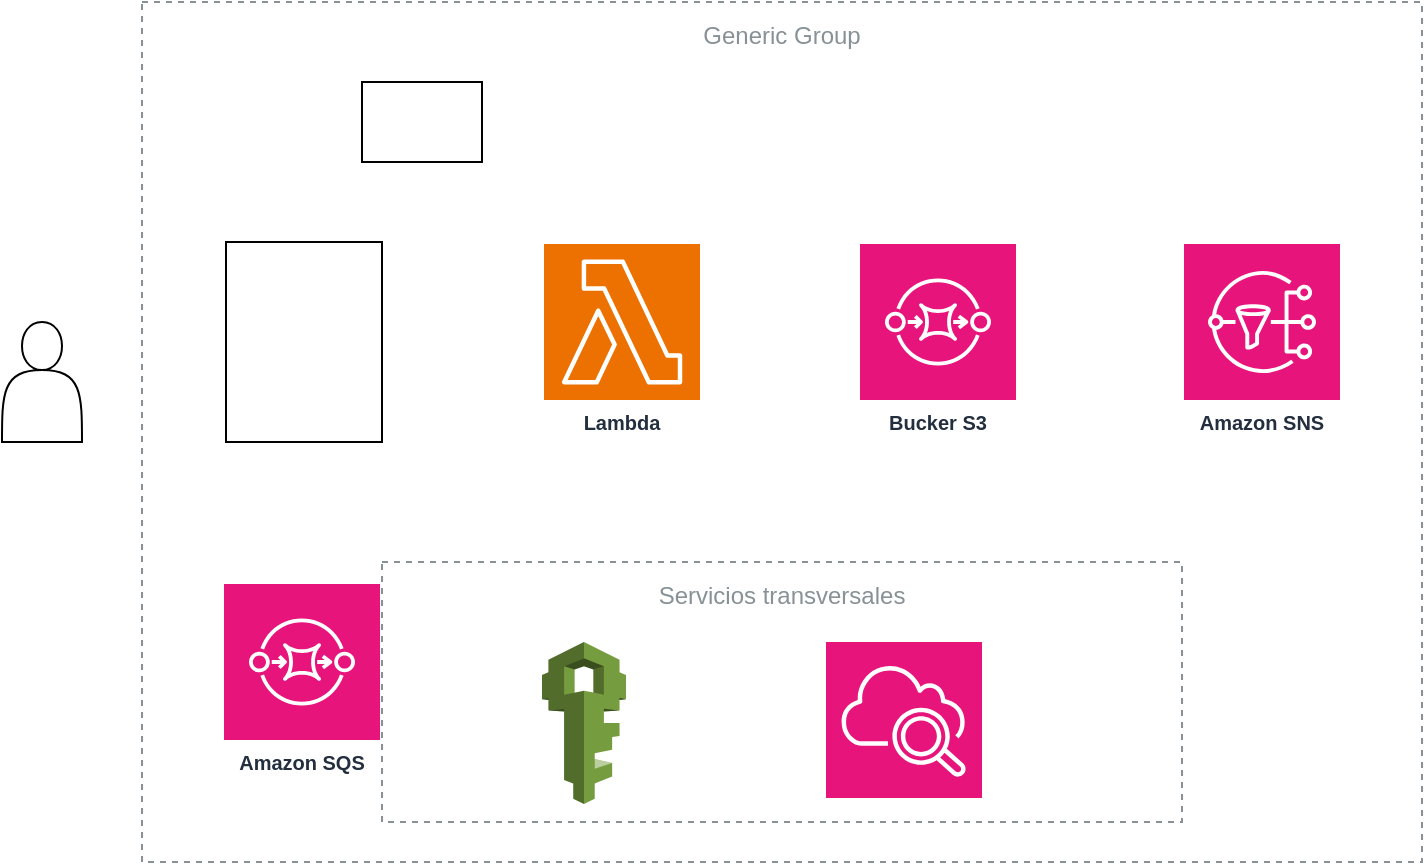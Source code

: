 <mxfile version="24.8.4">
  <diagram name="Página-1" id="q6vjIyBOqwrU2EMw6Zm3">
    <mxGraphModel dx="1354" dy="3046" grid="1" gridSize="10" guides="1" tooltips="1" connect="1" arrows="1" fold="1" page="1" pageScale="1" pageWidth="827" pageHeight="1169" math="0" shadow="0">
      <root>
        <mxCell id="0" />
        <mxCell id="1" parent="0" />
        <mxCell id="qJ5r8cEGt5Bqexi7enRZ-30" value="" style="shape=table;startSize=0;container=1;collapsible=0;childLayout=tableLayout;" vertex="1" parent="1">
          <mxGeometry x="190" y="-2040" width="60" height="40" as="geometry" />
        </mxCell>
        <mxCell id="qJ5r8cEGt5Bqexi7enRZ-31" value="" style="shape=tableRow;horizontal=0;startSize=0;swimlaneHead=0;swimlaneBody=0;strokeColor=inherit;top=0;left=0;bottom=0;right=0;collapsible=0;dropTarget=0;fillColor=none;points=[[0,0.5],[1,0.5]];portConstraint=eastwest;" vertex="1" parent="qJ5r8cEGt5Bqexi7enRZ-30">
          <mxGeometry width="60" height="40" as="geometry" />
        </mxCell>
        <mxCell id="qJ5r8cEGt5Bqexi7enRZ-32" value="" style="shape=partialRectangle;html=1;whiteSpace=wrap;connectable=0;strokeColor=inherit;overflow=hidden;fillColor=none;top=0;left=0;bottom=0;right=0;pointerEvents=1;" vertex="1" parent="qJ5r8cEGt5Bqexi7enRZ-31">
          <mxGeometry width="60" height="40" as="geometry">
            <mxRectangle width="60" height="40" as="alternateBounds" />
          </mxGeometry>
        </mxCell>
        <mxCell id="qJ5r8cEGt5Bqexi7enRZ-2" value="Generic Group" style="outlineConnect=0;gradientColor=none;html=1;whiteSpace=wrap;fontSize=12;fontStyle=0;strokeColor=#879196;fillColor=none;verticalAlign=top;align=center;fontColor=#879196;dashed=1;spacingTop=3;" vertex="1" parent="1">
          <mxGeometry x="80" y="-2080" width="640" height="430" as="geometry" />
        </mxCell>
        <mxCell id="qJ5r8cEGt5Bqexi7enRZ-4" value="Amazon SQS" style="sketch=0;outlineConnect=0;fontColor=#232F3E;gradientColor=none;strokeColor=#ffffff;fillColor=#e7157b;dashed=0;verticalLabelPosition=middle;verticalAlign=bottom;align=center;html=1;whiteSpace=wrap;fontSize=10;fontStyle=1;spacing=3;shape=mxgraph.aws4.productIcon;prIcon=mxgraph.aws4.sqs;" vertex="1" parent="1">
          <mxGeometry x="120" y="-1790" width="80" height="100" as="geometry" />
        </mxCell>
        <mxCell id="qJ5r8cEGt5Bqexi7enRZ-14" value="Lambda" style="sketch=0;outlineConnect=0;fontColor=#232F3E;gradientColor=none;strokeColor=#ffffff;fillColor=#e7157b;dashed=0;verticalLabelPosition=middle;verticalAlign=bottom;align=center;html=1;whiteSpace=wrap;fontSize=10;fontStyle=1;spacing=3;shape=mxgraph.aws4.productIcon;prIcon=mxgraph.aws4.sqs;" vertex="1" parent="1">
          <mxGeometry x="280" y="-1960" width="80" height="100" as="geometry" />
        </mxCell>
        <mxCell id="qJ5r8cEGt5Bqexi7enRZ-15" value="" style="sketch=0;points=[[0,0,0],[0.25,0,0],[0.5,0,0],[0.75,0,0],[1,0,0],[0,1,0],[0.25,1,0],[0.5,1,0],[0.75,1,0],[1,1,0],[0,0.25,0],[0,0.5,0],[0,0.75,0],[1,0.25,0],[1,0.5,0],[1,0.75,0]];outlineConnect=0;fontColor=#232F3E;fillColor=#ED7100;strokeColor=#ffffff;dashed=0;verticalLabelPosition=bottom;verticalAlign=top;align=center;html=1;fontSize=12;fontStyle=0;aspect=fixed;shape=mxgraph.aws4.resourceIcon;resIcon=mxgraph.aws4.lambda;" vertex="1" parent="1">
          <mxGeometry x="281" y="-1959" width="78" height="78" as="geometry" />
        </mxCell>
        <mxCell id="qJ5r8cEGt5Bqexi7enRZ-16" value="Bucker S3" style="sketch=0;outlineConnect=0;fontColor=#232F3E;gradientColor=none;strokeColor=#ffffff;fillColor=#e7157b;dashed=0;verticalLabelPosition=middle;verticalAlign=bottom;align=center;html=1;whiteSpace=wrap;fontSize=10;fontStyle=1;spacing=3;shape=mxgraph.aws4.productIcon;prIcon=mxgraph.aws4.sqs;" vertex="1" parent="1">
          <mxGeometry x="438" y="-1960" width="80" height="100" as="geometry" />
        </mxCell>
        <mxCell id="qJ5r8cEGt5Bqexi7enRZ-18" value="Amazon SNS" style="sketch=0;outlineConnect=0;fontColor=#232F3E;gradientColor=none;strokeColor=#ffffff;fillColor=#e7157b;dashed=0;verticalLabelPosition=middle;verticalAlign=bottom;align=center;html=1;whiteSpace=wrap;fontSize=10;fontStyle=1;spacing=3;shape=mxgraph.aws4.productIcon;prIcon=mxgraph.aws4.sns;" vertex="1" parent="1">
          <mxGeometry x="600" y="-1960" width="80" height="100" as="geometry" />
        </mxCell>
        <mxCell id="qJ5r8cEGt5Bqexi7enRZ-19" value="Servicios transversales" style="outlineConnect=0;gradientColor=none;html=1;whiteSpace=wrap;fontSize=12;fontStyle=0;strokeColor=#879196;fillColor=none;verticalAlign=top;align=center;fontColor=#879196;dashed=1;spacingTop=3;" vertex="1" parent="1">
          <mxGeometry x="200" y="-1800" width="400" height="130" as="geometry" />
        </mxCell>
        <mxCell id="qJ5r8cEGt5Bqexi7enRZ-21" value="" style="outlineConnect=0;dashed=0;verticalLabelPosition=bottom;verticalAlign=top;align=center;html=1;shape=mxgraph.aws3.iam;fillColor=#759C3E;gradientColor=none;" vertex="1" parent="1">
          <mxGeometry x="280" y="-1760" width="42" height="81" as="geometry" />
        </mxCell>
        <mxCell id="qJ5r8cEGt5Bqexi7enRZ-22" value="" style="sketch=0;points=[[0,0,0],[0.25,0,0],[0.5,0,0],[0.75,0,0],[1,0,0],[0,1,0],[0.25,1,0],[0.5,1,0],[0.75,1,0],[1,1,0],[0,0.25,0],[0,0.5,0],[0,0.75,0],[1,0.25,0],[1,0.5,0],[1,0.75,0]];points=[[0,0,0],[0.25,0,0],[0.5,0,0],[0.75,0,0],[1,0,0],[0,1,0],[0.25,1,0],[0.5,1,0],[0.75,1,0],[1,1,0],[0,0.25,0],[0,0.5,0],[0,0.75,0],[1,0.25,0],[1,0.5,0],[1,0.75,0]];outlineConnect=0;fontColor=#232F3E;fillColor=#E7157B;strokeColor=#ffffff;dashed=0;verticalLabelPosition=bottom;verticalAlign=top;align=center;html=1;fontSize=12;fontStyle=0;aspect=fixed;shape=mxgraph.aws4.resourceIcon;resIcon=mxgraph.aws4.cloudwatch_2;" vertex="1" parent="1">
          <mxGeometry x="422" y="-1760" width="78" height="78" as="geometry" />
        </mxCell>
        <mxCell id="qJ5r8cEGt5Bqexi7enRZ-24" value="" style="shape=actor;whiteSpace=wrap;html=1;" vertex="1" parent="1">
          <mxGeometry x="10" y="-1920" width="40" height="60" as="geometry" />
        </mxCell>
        <mxCell id="qJ5r8cEGt5Bqexi7enRZ-28" value="" style="verticalLabelPosition=bottom;verticalAlign=top;html=1;shape=mxgraph.basic.rect;fillColor2=none;strokeWidth=1;size=20;indent=5;fillColor=#FFFFFF;" vertex="1" parent="1">
          <mxGeometry x="122" y="-1960" width="78" height="100" as="geometry" />
        </mxCell>
      </root>
    </mxGraphModel>
  </diagram>
</mxfile>
